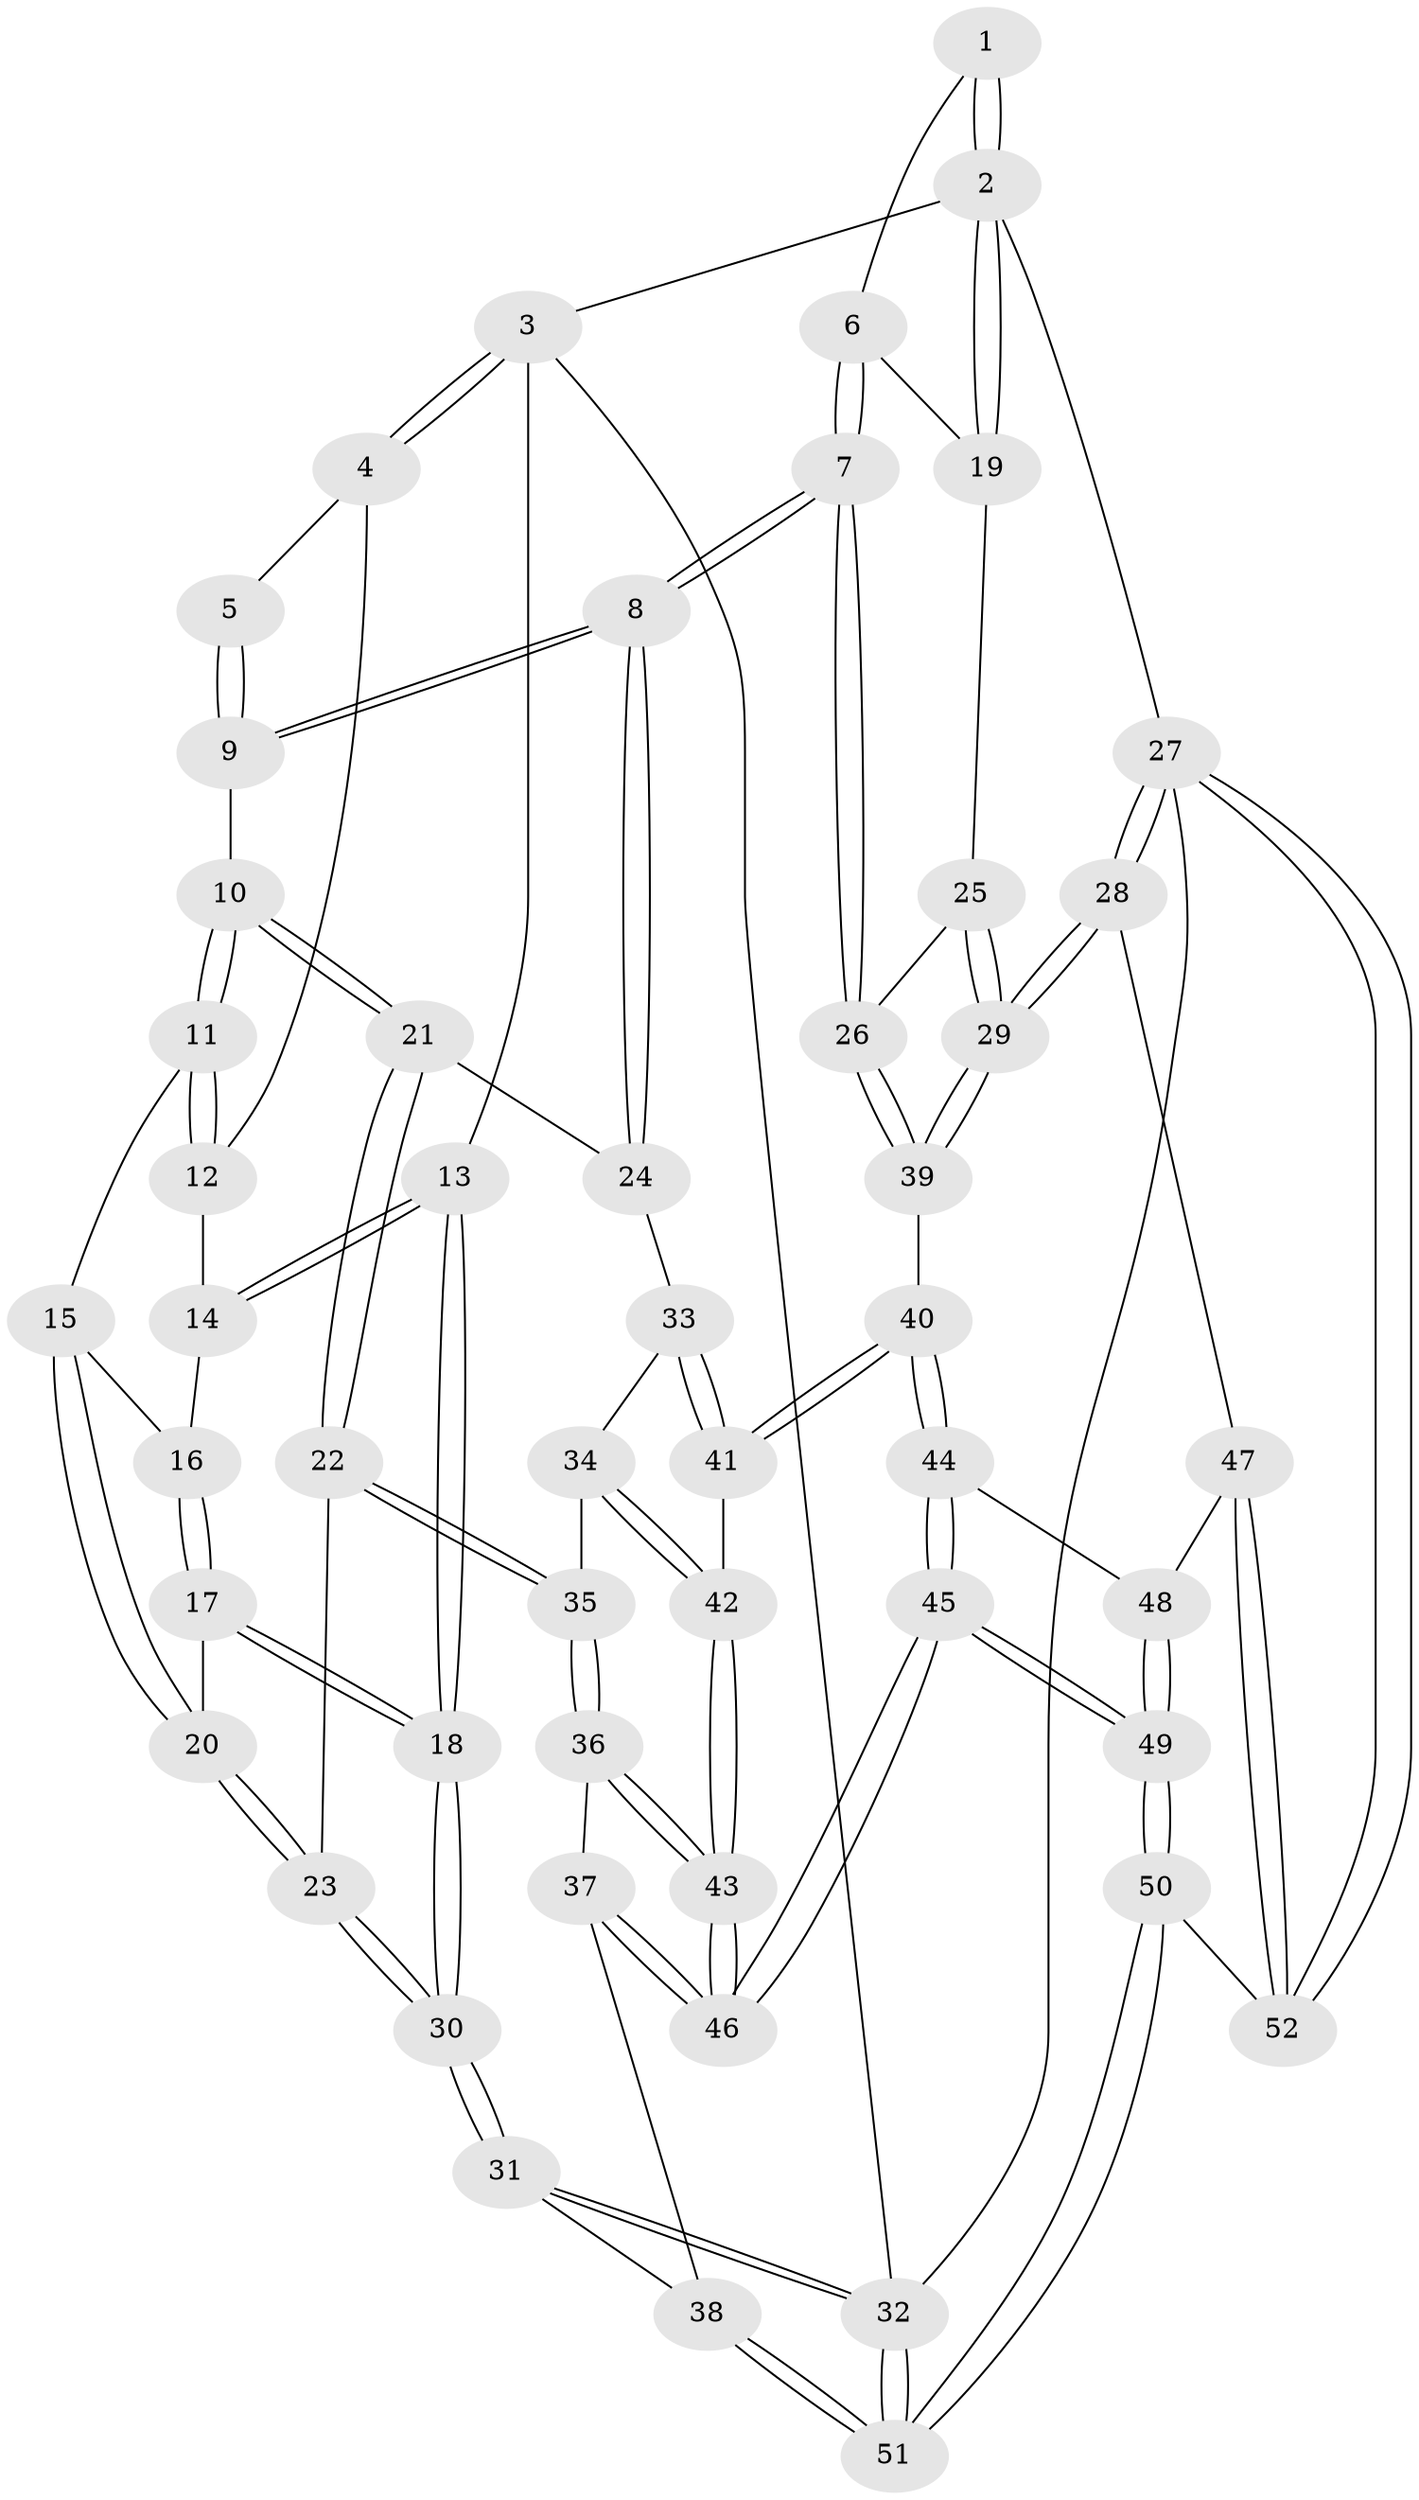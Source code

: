 // Generated by graph-tools (version 1.1) at 2025/17/03/09/25 04:17:22]
// undirected, 52 vertices, 127 edges
graph export_dot {
graph [start="1"]
  node [color=gray90,style=filled];
  1 [pos="+0.5282998853898803+0"];
  2 [pos="+1+0"];
  3 [pos="+0+0"];
  4 [pos="+0.383869363486632+0"];
  5 [pos="+0.5031169044057564+0"];
  6 [pos="+0.7626262365241773+0.15272181998492784"];
  7 [pos="+0.7025633986378824+0.3749393430712045"];
  8 [pos="+0.6889788536041715+0.3705210217056637"];
  9 [pos="+0.5562036349283439+0.19577375889340212"];
  10 [pos="+0.38567303738423725+0.21422542422980576"];
  11 [pos="+0.32227213493976486+0.1518091530210296"];
  12 [pos="+0.3543943572528343+0"];
  13 [pos="+0+0.009943500937070207"];
  14 [pos="+0.10840213093104871+0.13581171841972836"];
  15 [pos="+0.31620579570320584+0.15646548668987761"];
  16 [pos="+0.15785393924604935+0.1823015563526689"];
  17 [pos="+0.14972523892542464+0.3138939843005743"];
  18 [pos="+0+0.2833190403494485"];
  19 [pos="+1+0"];
  20 [pos="+0.2186112468607779+0.37281487261607615"];
  21 [pos="+0.4053715652407955+0.3399006851145662"];
  22 [pos="+0.24585979600996827+0.4289863495942123"];
  23 [pos="+0.24247319256705988+0.4259022109836791"];
  24 [pos="+0.5716305702515948+0.3883141369471224"];
  25 [pos="+1+0.07121527564046795"];
  26 [pos="+0.7203855702721099+0.3937356085372919"];
  27 [pos="+1+1"];
  28 [pos="+1+0.8335262446498304"];
  29 [pos="+1+0.7192979406092095"];
  30 [pos="+0+0.5191322201374466"];
  31 [pos="+0+0.577598108775794"];
  32 [pos="+0+1"];
  33 [pos="+0.4270869064505063+0.520353817166609"];
  34 [pos="+0.3915758435042902+0.5332472237030219"];
  35 [pos="+0.2570165479097341+0.47018169412541744"];
  36 [pos="+0.23412747958355729+0.5285443104574457"];
  37 [pos="+0.13437065098633613+0.6520389146918342"];
  38 [pos="+0.10217477783075607+0.6620320388936516"];
  39 [pos="+0.7232208448823371+0.4005807299958886"];
  40 [pos="+0.5977069810242287+0.6156156842008425"];
  41 [pos="+0.526030162353092+0.5972820941158862"];
  42 [pos="+0.4049200715123933+0.638357282572526"];
  43 [pos="+0.38351143016924893+0.7596669670868705"];
  44 [pos="+0.5929996434835272+0.6628921163179713"];
  45 [pos="+0.39154286867168026+0.8279994108311576"];
  46 [pos="+0.387692940670147+0.8197597386618447"];
  47 [pos="+0.8147351766711677+0.8154193685120256"];
  48 [pos="+0.7078343726439813+0.7690979776616262"];
  49 [pos="+0.39141460630358277+0.9025751261931124"];
  50 [pos="+0.3684721693298393+1"];
  51 [pos="+0.1381541749452567+1"];
  52 [pos="+0.3764223412205597+1"];
  1 -- 2;
  1 -- 2;
  1 -- 6;
  2 -- 3;
  2 -- 19;
  2 -- 19;
  2 -- 27;
  3 -- 4;
  3 -- 4;
  3 -- 13;
  3 -- 32;
  4 -- 5;
  4 -- 12;
  5 -- 9;
  5 -- 9;
  6 -- 7;
  6 -- 7;
  6 -- 19;
  7 -- 8;
  7 -- 8;
  7 -- 26;
  7 -- 26;
  8 -- 9;
  8 -- 9;
  8 -- 24;
  8 -- 24;
  9 -- 10;
  10 -- 11;
  10 -- 11;
  10 -- 21;
  10 -- 21;
  11 -- 12;
  11 -- 12;
  11 -- 15;
  12 -- 14;
  13 -- 14;
  13 -- 14;
  13 -- 18;
  13 -- 18;
  14 -- 16;
  15 -- 16;
  15 -- 20;
  15 -- 20;
  16 -- 17;
  16 -- 17;
  17 -- 18;
  17 -- 18;
  17 -- 20;
  18 -- 30;
  18 -- 30;
  19 -- 25;
  20 -- 23;
  20 -- 23;
  21 -- 22;
  21 -- 22;
  21 -- 24;
  22 -- 23;
  22 -- 35;
  22 -- 35;
  23 -- 30;
  23 -- 30;
  24 -- 33;
  25 -- 26;
  25 -- 29;
  25 -- 29;
  26 -- 39;
  26 -- 39;
  27 -- 28;
  27 -- 28;
  27 -- 52;
  27 -- 52;
  27 -- 32;
  28 -- 29;
  28 -- 29;
  28 -- 47;
  29 -- 39;
  29 -- 39;
  30 -- 31;
  30 -- 31;
  31 -- 32;
  31 -- 32;
  31 -- 38;
  32 -- 51;
  32 -- 51;
  33 -- 34;
  33 -- 41;
  33 -- 41;
  34 -- 35;
  34 -- 42;
  34 -- 42;
  35 -- 36;
  35 -- 36;
  36 -- 37;
  36 -- 43;
  36 -- 43;
  37 -- 38;
  37 -- 46;
  37 -- 46;
  38 -- 51;
  38 -- 51;
  39 -- 40;
  40 -- 41;
  40 -- 41;
  40 -- 44;
  40 -- 44;
  41 -- 42;
  42 -- 43;
  42 -- 43;
  43 -- 46;
  43 -- 46;
  44 -- 45;
  44 -- 45;
  44 -- 48;
  45 -- 46;
  45 -- 46;
  45 -- 49;
  45 -- 49;
  47 -- 48;
  47 -- 52;
  47 -- 52;
  48 -- 49;
  48 -- 49;
  49 -- 50;
  49 -- 50;
  50 -- 51;
  50 -- 51;
  50 -- 52;
}
